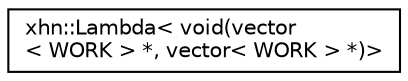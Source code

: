digraph "Graphical Class Hierarchy"
{
  edge [fontname="Helvetica",fontsize="10",labelfontname="Helvetica",labelfontsize="10"];
  node [fontname="Helvetica",fontsize="10",shape=record];
  rankdir="LR";
  Node1 [label="xhn::Lambda\< void(vector\l\< WORK \> *, vector\< WORK \> *)\>",height=0.2,width=0.4,color="black", fillcolor="white", style="filled",URL="$classxhn_1_1_lambda.html"];
}
